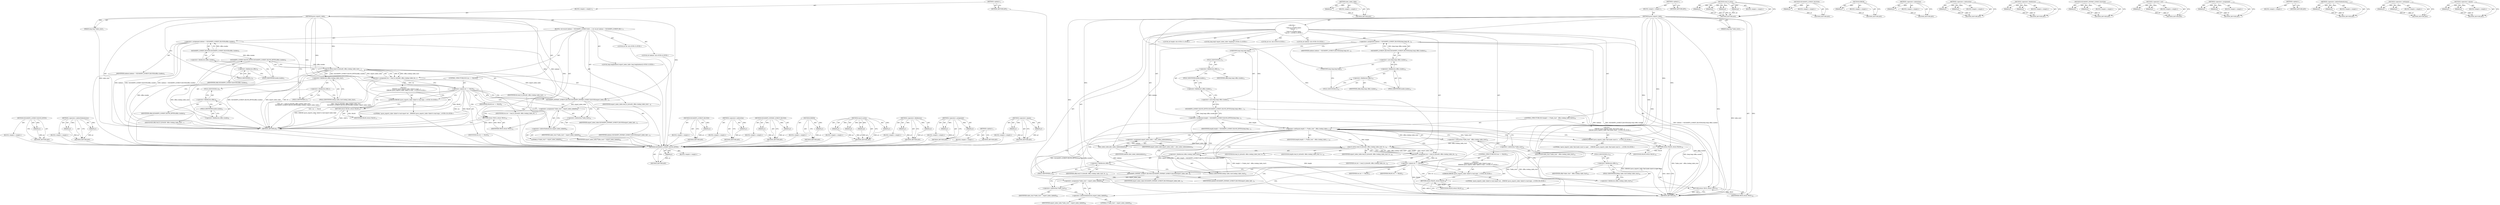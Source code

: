 digraph "&lt;operator&gt;.equals" {
vulnerable_104 [label=<(METHOD,SQUASHFS_LOOKUP_BLOCK_BYTES)>];
vulnerable_105 [label=<(PARAM,p1)>];
vulnerable_106 [label=<(BLOCK,&lt;empty&gt;,&lt;empty&gt;)>];
vulnerable_107 [label=<(METHOD_RETURN,ANY)>];
vulnerable_126 [label=<(METHOD,&lt;operator&gt;.indirectIndexAccess)>];
vulnerable_127 [label=<(PARAM,p1)>];
vulnerable_128 [label=<(PARAM,p2)>];
vulnerable_129 [label=<(BLOCK,&lt;empty&gt;,&lt;empty&gt;)>];
vulnerable_130 [label=<(METHOD_RETURN,ANY)>];
vulnerable_6 [label=<(METHOD,&lt;global&gt;)<SUB>1</SUB>>];
vulnerable_7 [label=<(BLOCK,&lt;empty&gt;,&lt;empty&gt;)<SUB>1</SUB>>];
vulnerable_8 [label=<(METHOD,parse_exports_table)<SUB>1</SUB>>];
vulnerable_9 [label=<(PARAM,long long *table_start)<SUB>1</SUB>>];
vulnerable_10 [label=<(BLOCK,{
 	int res;
	int indexes = SQUASHFS_LOOKUP_BLO...,{
 	int res;
	int indexes = SQUASHFS_LOOKUP_BLO...)<SUB>2</SUB>>];
vulnerable_11 [label="<(LOCAL,int res: int)<SUB>3</SUB>>"];
vulnerable_12 [label="<(LOCAL,int indexes: int)<SUB>4</SUB>>"];
vulnerable_13 [label=<(&lt;operator&gt;.assignment,indexes = SQUASHFS_LOOKUP_BLOCKS(sBlk.s.inodes))<SUB>4</SUB>>];
vulnerable_14 [label=<(IDENTIFIER,indexes,indexes = SQUASHFS_LOOKUP_BLOCKS(sBlk.s.inodes))<SUB>4</SUB>>];
vulnerable_15 [label=<(SQUASHFS_LOOKUP_BLOCKS,SQUASHFS_LOOKUP_BLOCKS(sBlk.s.inodes))<SUB>4</SUB>>];
vulnerable_16 [label=<(&lt;operator&gt;.fieldAccess,sBlk.s.inodes)<SUB>4</SUB>>];
vulnerable_17 [label=<(&lt;operator&gt;.fieldAccess,sBlk.s)<SUB>4</SUB>>];
vulnerable_18 [label=<(IDENTIFIER,sBlk,SQUASHFS_LOOKUP_BLOCKS(sBlk.s.inodes))<SUB>4</SUB>>];
vulnerable_19 [label=<(FIELD_IDENTIFIER,s,s)<SUB>4</SUB>>];
vulnerable_20 [label=<(FIELD_IDENTIFIER,inodes,inodes)<SUB>4</SUB>>];
vulnerable_21 [label="<(LOCAL,long long[indexes] export_index_table: long long[indexes])<SUB>5</SUB>>"];
vulnerable_22 [label=<(&lt;operator&gt;.assignment,res = read_fs_bytes(fd, sBlk.s.lookup_table_sta...)<SUB>7</SUB>>];
vulnerable_23 [label=<(IDENTIFIER,res,res = read_fs_bytes(fd, sBlk.s.lookup_table_sta...)<SUB>7</SUB>>];
vulnerable_24 [label=<(read_fs_bytes,read_fs_bytes(fd, sBlk.s.lookup_table_start,
		...)<SUB>7</SUB>>];
vulnerable_25 [label=<(IDENTIFIER,fd,read_fs_bytes(fd, sBlk.s.lookup_table_start,
		...)<SUB>7</SUB>>];
vulnerable_26 [label=<(&lt;operator&gt;.fieldAccess,sBlk.s.lookup_table_start)<SUB>7</SUB>>];
vulnerable_27 [label=<(&lt;operator&gt;.fieldAccess,sBlk.s)<SUB>7</SUB>>];
vulnerable_28 [label=<(IDENTIFIER,sBlk,read_fs_bytes(fd, sBlk.s.lookup_table_start,
		...)<SUB>7</SUB>>];
vulnerable_29 [label=<(FIELD_IDENTIFIER,s,s)<SUB>7</SUB>>];
vulnerable_30 [label=<(FIELD_IDENTIFIER,lookup_table_start,lookup_table_start)<SUB>7</SUB>>];
vulnerable_31 [label=<(SQUASHFS_LOOKUP_BLOCK_BYTES,SQUASHFS_LOOKUP_BLOCK_BYTES(sBlk.s.inodes))<SUB>8</SUB>>];
vulnerable_32 [label=<(&lt;operator&gt;.fieldAccess,sBlk.s.inodes)<SUB>8</SUB>>];
vulnerable_33 [label=<(&lt;operator&gt;.fieldAccess,sBlk.s)<SUB>8</SUB>>];
vulnerable_34 [label=<(IDENTIFIER,sBlk,SQUASHFS_LOOKUP_BLOCK_BYTES(sBlk.s.inodes))<SUB>8</SUB>>];
vulnerable_35 [label=<(FIELD_IDENTIFIER,s,s)<SUB>8</SUB>>];
vulnerable_36 [label=<(FIELD_IDENTIFIER,inodes,inodes)<SUB>8</SUB>>];
vulnerable_37 [label=<(IDENTIFIER,export_index_table,read_fs_bytes(fd, sBlk.s.lookup_table_start,
		...)<SUB>8</SUB>>];
vulnerable_38 [label=<(CONTROL_STRUCTURE,IF,if (res == FALSE))<SUB>9</SUB>>];
vulnerable_39 [label=<(&lt;operator&gt;.equals,res == FALSE)<SUB>9</SUB>>];
vulnerable_40 [label=<(IDENTIFIER,res,res == FALSE)<SUB>9</SUB>>];
vulnerable_41 [label=<(IDENTIFIER,FALSE,res == FALSE)<SUB>9</SUB>>];
vulnerable_42 [label="<(BLOCK,{
 		ERROR(&quot;parse_exports_table: failed to read...,{
 		ERROR(&quot;parse_exports_table: failed to read...)<SUB>9</SUB>>"];
vulnerable_43 [label="<(ERROR,ERROR(&quot;parse_exports_table: failed to read expo...)<SUB>10</SUB>>"];
vulnerable_44 [label="<(LITERAL,&quot;parse_exports_table: failed to read export ind...,ERROR(&quot;parse_exports_table: failed to read expo...)<SUB>10</SUB>>"];
vulnerable_45 [label=<(RETURN,return FALSE;,return FALSE;)<SUB>11</SUB>>];
vulnerable_46 [label=<(IDENTIFIER,FALSE,return FALSE;)<SUB>11</SUB>>];
vulnerable_47 [label=<(SQUASHFS_INSWAP_LOOKUP_BLOCKS,SQUASHFS_INSWAP_LOOKUP_BLOCKS(export_index_tabl...)<SUB>13</SUB>>];
vulnerable_48 [label=<(IDENTIFIER,export_index_table,SQUASHFS_INSWAP_LOOKUP_BLOCKS(export_index_tabl...)<SUB>13</SUB>>];
vulnerable_49 [label=<(IDENTIFIER,indexes,SQUASHFS_INSWAP_LOOKUP_BLOCKS(export_index_tabl...)<SUB>13</SUB>>];
vulnerable_50 [label=<(&lt;operator&gt;.assignment,*table_start = export_index_table[0])<SUB>20</SUB>>];
vulnerable_51 [label=<(&lt;operator&gt;.indirection,*table_start)<SUB>20</SUB>>];
vulnerable_52 [label=<(IDENTIFIER,table_start,*table_start = export_index_table[0])<SUB>20</SUB>>];
vulnerable_53 [label=<(&lt;operator&gt;.indirectIndexAccess,export_index_table[0])<SUB>20</SUB>>];
vulnerable_54 [label=<(IDENTIFIER,export_index_table,*table_start = export_index_table[0])<SUB>20</SUB>>];
vulnerable_55 [label=<(LITERAL,0,*table_start = export_index_table[0])<SUB>20</SUB>>];
vulnerable_56 [label=<(RETURN,return TRUE;,return TRUE;)<SUB>22</SUB>>];
vulnerable_57 [label=<(IDENTIFIER,TRUE,return TRUE;)<SUB>22</SUB>>];
vulnerable_58 [label=<(METHOD_RETURN,int)<SUB>1</SUB>>];
vulnerable_60 [label=<(METHOD_RETURN,ANY)<SUB>1</SUB>>];
vulnerable_88 [label=<(METHOD,SQUASHFS_LOOKUP_BLOCKS)>];
vulnerable_89 [label=<(PARAM,p1)>];
vulnerable_90 [label=<(BLOCK,&lt;empty&gt;,&lt;empty&gt;)>];
vulnerable_91 [label=<(METHOD_RETURN,ANY)>];
vulnerable_122 [label=<(METHOD,&lt;operator&gt;.indirection)>];
vulnerable_123 [label=<(PARAM,p1)>];
vulnerable_124 [label=<(BLOCK,&lt;empty&gt;,&lt;empty&gt;)>];
vulnerable_125 [label=<(METHOD_RETURN,ANY)>];
vulnerable_117 [label=<(METHOD,SQUASHFS_INSWAP_LOOKUP_BLOCKS)>];
vulnerable_118 [label=<(PARAM,p1)>];
vulnerable_119 [label=<(PARAM,p2)>];
vulnerable_120 [label=<(BLOCK,&lt;empty&gt;,&lt;empty&gt;)>];
vulnerable_121 [label=<(METHOD_RETURN,ANY)>];
vulnerable_113 [label=<(METHOD,ERROR)>];
vulnerable_114 [label=<(PARAM,p1)>];
vulnerable_115 [label=<(BLOCK,&lt;empty&gt;,&lt;empty&gt;)>];
vulnerable_116 [label=<(METHOD_RETURN,ANY)>];
vulnerable_97 [label=<(METHOD,read_fs_bytes)>];
vulnerable_98 [label=<(PARAM,p1)>];
vulnerable_99 [label=<(PARAM,p2)>];
vulnerable_100 [label=<(PARAM,p3)>];
vulnerable_101 [label=<(PARAM,p4)>];
vulnerable_102 [label=<(BLOCK,&lt;empty&gt;,&lt;empty&gt;)>];
vulnerable_103 [label=<(METHOD_RETURN,ANY)>];
vulnerable_92 [label=<(METHOD,&lt;operator&gt;.fieldAccess)>];
vulnerable_93 [label=<(PARAM,p1)>];
vulnerable_94 [label=<(PARAM,p2)>];
vulnerable_95 [label=<(BLOCK,&lt;empty&gt;,&lt;empty&gt;)>];
vulnerable_96 [label=<(METHOD_RETURN,ANY)>];
vulnerable_83 [label=<(METHOD,&lt;operator&gt;.assignment)>];
vulnerable_84 [label=<(PARAM,p1)>];
vulnerable_85 [label=<(PARAM,p2)>];
vulnerable_86 [label=<(BLOCK,&lt;empty&gt;,&lt;empty&gt;)>];
vulnerable_87 [label=<(METHOD_RETURN,ANY)>];
vulnerable_77 [label=<(METHOD,&lt;global&gt;)<SUB>1</SUB>>];
vulnerable_78 [label=<(BLOCK,&lt;empty&gt;,&lt;empty&gt;)>];
vulnerable_79 [label=<(METHOD_RETURN,ANY)>];
vulnerable_108 [label=<(METHOD,&lt;operator&gt;.equals)>];
vulnerable_109 [label=<(PARAM,p1)>];
vulnerable_110 [label=<(PARAM,p2)>];
vulnerable_111 [label=<(BLOCK,&lt;empty&gt;,&lt;empty&gt;)>];
vulnerable_112 [label=<(METHOD_RETURN,ANY)>];
fixed_128 [label=<(METHOD,SQUASHFS_LOOKUP_BLOCK_BYTES)>];
fixed_129 [label=<(PARAM,p1)>];
fixed_130 [label=<(BLOCK,&lt;empty&gt;,&lt;empty&gt;)>];
fixed_131 [label=<(METHOD_RETURN,ANY)>];
fixed_150 [label=<(METHOD,alloc_index_table)>];
fixed_151 [label=<(PARAM,p1)>];
fixed_152 [label=<(BLOCK,&lt;empty&gt;,&lt;empty&gt;)>];
fixed_153 [label=<(METHOD_RETURN,ANY)>];
fixed_6 [label=<(METHOD,&lt;global&gt;)<SUB>1</SUB>>];
fixed_7 [label=<(BLOCK,&lt;empty&gt;,&lt;empty&gt;)<SUB>1</SUB>>];
fixed_8 [label=<(METHOD,parse_exports_table)<SUB>1</SUB>>];
fixed_9 [label=<(PARAM,long long *table_start)<SUB>1</SUB>>];
fixed_10 [label="<(BLOCK,{
	/*
	 * Note on overflow limits:
	 * Size of ...,{
	/*
	 * Note on overflow limits:
	 * Size of ...)<SUB>2</SUB>>"];
fixed_11 [label="<(LOCAL,int res: int)<SUB>9</SUB>>"];
fixed_12 [label="<(LOCAL,int indexes: int)<SUB>10</SUB>>"];
fixed_13 [label=<(&lt;operator&gt;.assignment,indexes = SQUASHFS_LOOKUP_BLOCKS((long long) sB...)<SUB>10</SUB>>];
fixed_14 [label=<(IDENTIFIER,indexes,indexes = SQUASHFS_LOOKUP_BLOCKS((long long) sB...)<SUB>10</SUB>>];
fixed_15 [label=<(SQUASHFS_LOOKUP_BLOCKS,SQUASHFS_LOOKUP_BLOCKS((long long) sBlk.s.inodes))<SUB>10</SUB>>];
fixed_16 [label=<(&lt;operator&gt;.cast,(long long) sBlk.s.inodes)<SUB>10</SUB>>];
fixed_17 [label=<(UNKNOWN,long long,long long)<SUB>10</SUB>>];
fixed_18 [label=<(&lt;operator&gt;.fieldAccess,sBlk.s.inodes)<SUB>10</SUB>>];
fixed_19 [label=<(&lt;operator&gt;.fieldAccess,sBlk.s)<SUB>10</SUB>>];
fixed_20 [label=<(IDENTIFIER,sBlk,(long long) sBlk.s.inodes)<SUB>10</SUB>>];
fixed_21 [label=<(FIELD_IDENTIFIER,s,s)<SUB>10</SUB>>];
fixed_22 [label=<(FIELD_IDENTIFIER,inodes,inodes)<SUB>10</SUB>>];
fixed_23 [label="<(LOCAL,int length: int)<SUB>11</SUB>>"];
fixed_24 [label=<(&lt;operator&gt;.assignment,length = SQUASHFS_LOOKUP_BLOCK_BYTES((long long...)<SUB>11</SUB>>];
fixed_25 [label=<(IDENTIFIER,length,length = SQUASHFS_LOOKUP_BLOCK_BYTES((long long...)<SUB>11</SUB>>];
fixed_26 [label=<(SQUASHFS_LOOKUP_BLOCK_BYTES,SQUASHFS_LOOKUP_BLOCK_BYTES((long long) sBlk.s....)<SUB>11</SUB>>];
fixed_27 [label=<(&lt;operator&gt;.cast,(long long) sBlk.s.inodes)<SUB>11</SUB>>];
fixed_28 [label=<(UNKNOWN,long long,long long)<SUB>11</SUB>>];
fixed_29 [label=<(&lt;operator&gt;.fieldAccess,sBlk.s.inodes)<SUB>11</SUB>>];
fixed_30 [label=<(&lt;operator&gt;.fieldAccess,sBlk.s)<SUB>11</SUB>>];
fixed_31 [label=<(IDENTIFIER,sBlk,(long long) sBlk.s.inodes)<SUB>11</SUB>>];
fixed_32 [label=<(FIELD_IDENTIFIER,s,s)<SUB>11</SUB>>];
fixed_33 [label=<(FIELD_IDENTIFIER,inodes,inodes)<SUB>11</SUB>>];
fixed_34 [label="<(LOCAL,long long* export_index_table: longlong*)<SUB>12</SUB>>"];
fixed_35 [label=<(CONTROL_STRUCTURE,IF,if (length != (*table_start - sBlk.s.lookup_table_start)))<SUB>18</SUB>>];
fixed_36 [label=<(&lt;operator&gt;.notEquals,length != (*table_start - sBlk.s.lookup_table_s...)<SUB>18</SUB>>];
fixed_37 [label=<(IDENTIFIER,length,length != (*table_start - sBlk.s.lookup_table_s...)<SUB>18</SUB>>];
fixed_38 [label=<(&lt;operator&gt;.subtraction,*table_start - sBlk.s.lookup_table_start)<SUB>18</SUB>>];
fixed_39 [label=<(&lt;operator&gt;.indirection,*table_start)<SUB>18</SUB>>];
fixed_40 [label=<(IDENTIFIER,table_start,*table_start - sBlk.s.lookup_table_start)<SUB>18</SUB>>];
fixed_41 [label=<(&lt;operator&gt;.fieldAccess,sBlk.s.lookup_table_start)<SUB>18</SUB>>];
fixed_42 [label=<(&lt;operator&gt;.fieldAccess,sBlk.s)<SUB>18</SUB>>];
fixed_43 [label=<(IDENTIFIER,sBlk,*table_start - sBlk.s.lookup_table_start)<SUB>18</SUB>>];
fixed_44 [label=<(FIELD_IDENTIFIER,s,s)<SUB>18</SUB>>];
fixed_45 [label=<(FIELD_IDENTIFIER,lookup_table_start,lookup_table_start)<SUB>18</SUB>>];
fixed_46 [label="<(BLOCK,{
		ERROR(&quot;parse_exports_table: Bad inode count...,{
		ERROR(&quot;parse_exports_table: Bad inode count...)<SUB>18</SUB>>"];
fixed_47 [label="<(ERROR,ERROR(&quot;parse_exports_table: Bad inode count in ...)<SUB>19</SUB>>"];
fixed_48 [label="<(LITERAL,&quot;parse_exports_table: Bad inode count in super ...,ERROR(&quot;parse_exports_table: Bad inode count in ...)<SUB>19</SUB>>"];
fixed_49 [label=<(RETURN,return FALSE;,return FALSE;)<SUB>20</SUB>>];
fixed_50 [label=<(IDENTIFIER,FALSE,return FALSE;)<SUB>20</SUB>>];
fixed_51 [label=<(&lt;operator&gt;.assignment,export_index_table = alloc_index_table(indexes))<SUB>23</SUB>>];
fixed_52 [label=<(IDENTIFIER,export_index_table,export_index_table = alloc_index_table(indexes))<SUB>23</SUB>>];
fixed_53 [label=<(alloc_index_table,alloc_index_table(indexes))<SUB>23</SUB>>];
fixed_54 [label=<(IDENTIFIER,indexes,alloc_index_table(indexes))<SUB>23</SUB>>];
fixed_55 [label=<(&lt;operator&gt;.assignment,res = read_fs_bytes(fd, sBlk.s.lookup_table_sta...)<SUB>25</SUB>>];
fixed_56 [label=<(IDENTIFIER,res,res = read_fs_bytes(fd, sBlk.s.lookup_table_sta...)<SUB>25</SUB>>];
fixed_57 [label=<(read_fs_bytes,read_fs_bytes(fd, sBlk.s.lookup_table_start, le...)<SUB>25</SUB>>];
fixed_58 [label=<(IDENTIFIER,fd,read_fs_bytes(fd, sBlk.s.lookup_table_start, le...)<SUB>25</SUB>>];
fixed_59 [label=<(&lt;operator&gt;.fieldAccess,sBlk.s.lookup_table_start)<SUB>25</SUB>>];
fixed_60 [label=<(&lt;operator&gt;.fieldAccess,sBlk.s)<SUB>25</SUB>>];
fixed_61 [label=<(IDENTIFIER,sBlk,read_fs_bytes(fd, sBlk.s.lookup_table_start, le...)<SUB>25</SUB>>];
fixed_62 [label=<(FIELD_IDENTIFIER,s,s)<SUB>25</SUB>>];
fixed_63 [label=<(FIELD_IDENTIFIER,lookup_table_start,lookup_table_start)<SUB>25</SUB>>];
fixed_64 [label=<(IDENTIFIER,length,read_fs_bytes(fd, sBlk.s.lookup_table_start, le...)<SUB>25</SUB>>];
fixed_65 [label=<(IDENTIFIER,export_index_table,read_fs_bytes(fd, sBlk.s.lookup_table_start, le...)<SUB>26</SUB>>];
fixed_66 [label=<(CONTROL_STRUCTURE,IF,if (res == FALSE))<SUB>27</SUB>>];
fixed_67 [label=<(&lt;operator&gt;.equals,res == FALSE)<SUB>27</SUB>>];
fixed_68 [label=<(IDENTIFIER,res,res == FALSE)<SUB>27</SUB>>];
fixed_69 [label=<(IDENTIFIER,FALSE,res == FALSE)<SUB>27</SUB>>];
fixed_70 [label="<(BLOCK,{
 		ERROR(&quot;parse_exports_table: failed to read...,{
 		ERROR(&quot;parse_exports_table: failed to read...)<SUB>27</SUB>>"];
fixed_71 [label="<(ERROR,ERROR(&quot;parse_exports_table: failed to read expo...)<SUB>28</SUB>>"];
fixed_72 [label="<(LITERAL,&quot;parse_exports_table: failed to read export ind...,ERROR(&quot;parse_exports_table: failed to read expo...)<SUB>28</SUB>>"];
fixed_73 [label=<(RETURN,return FALSE;,return FALSE;)<SUB>29</SUB>>];
fixed_74 [label=<(IDENTIFIER,FALSE,return FALSE;)<SUB>29</SUB>>];
fixed_75 [label=<(SQUASHFS_INSWAP_LOOKUP_BLOCKS,SQUASHFS_INSWAP_LOOKUP_BLOCKS(export_index_tabl...)<SUB>31</SUB>>];
fixed_76 [label=<(IDENTIFIER,export_index_table,SQUASHFS_INSWAP_LOOKUP_BLOCKS(export_index_tabl...)<SUB>31</SUB>>];
fixed_77 [label=<(IDENTIFIER,indexes,SQUASHFS_INSWAP_LOOKUP_BLOCKS(export_index_tabl...)<SUB>31</SUB>>];
fixed_78 [label=<(&lt;operator&gt;.assignment,*table_start = export_index_table[0])<SUB>38</SUB>>];
fixed_79 [label=<(&lt;operator&gt;.indirection,*table_start)<SUB>38</SUB>>];
fixed_80 [label=<(IDENTIFIER,table_start,*table_start = export_index_table[0])<SUB>38</SUB>>];
fixed_81 [label=<(&lt;operator&gt;.indirectIndexAccess,export_index_table[0])<SUB>38</SUB>>];
fixed_82 [label=<(IDENTIFIER,export_index_table,*table_start = export_index_table[0])<SUB>38</SUB>>];
fixed_83 [label=<(LITERAL,0,*table_start = export_index_table[0])<SUB>38</SUB>>];
fixed_84 [label=<(RETURN,return TRUE;,return TRUE;)<SUB>40</SUB>>];
fixed_85 [label=<(IDENTIFIER,TRUE,return TRUE;)<SUB>40</SUB>>];
fixed_86 [label=<(METHOD_RETURN,int)<SUB>1</SUB>>];
fixed_88 [label=<(METHOD_RETURN,ANY)<SUB>1</SUB>>];
fixed_154 [label=<(METHOD,read_fs_bytes)>];
fixed_155 [label=<(PARAM,p1)>];
fixed_156 [label=<(PARAM,p2)>];
fixed_157 [label=<(PARAM,p3)>];
fixed_158 [label=<(PARAM,p4)>];
fixed_159 [label=<(BLOCK,&lt;empty&gt;,&lt;empty&gt;)>];
fixed_160 [label=<(METHOD_RETURN,ANY)>];
fixed_114 [label=<(METHOD,SQUASHFS_LOOKUP_BLOCKS)>];
fixed_115 [label=<(PARAM,p1)>];
fixed_116 [label=<(BLOCK,&lt;empty&gt;,&lt;empty&gt;)>];
fixed_117 [label=<(METHOD_RETURN,ANY)>];
fixed_146 [label=<(METHOD,ERROR)>];
fixed_147 [label=<(PARAM,p1)>];
fixed_148 [label=<(BLOCK,&lt;empty&gt;,&lt;empty&gt;)>];
fixed_149 [label=<(METHOD_RETURN,ANY)>];
fixed_142 [label=<(METHOD,&lt;operator&gt;.indirection)>];
fixed_143 [label=<(PARAM,p1)>];
fixed_144 [label=<(BLOCK,&lt;empty&gt;,&lt;empty&gt;)>];
fixed_145 [label=<(METHOD_RETURN,ANY)>];
fixed_137 [label=<(METHOD,&lt;operator&gt;.subtraction)>];
fixed_138 [label=<(PARAM,p1)>];
fixed_139 [label=<(PARAM,p2)>];
fixed_140 [label=<(BLOCK,&lt;empty&gt;,&lt;empty&gt;)>];
fixed_141 [label=<(METHOD_RETURN,ANY)>];
fixed_123 [label=<(METHOD,&lt;operator&gt;.fieldAccess)>];
fixed_124 [label=<(PARAM,p1)>];
fixed_125 [label=<(PARAM,p2)>];
fixed_126 [label=<(BLOCK,&lt;empty&gt;,&lt;empty&gt;)>];
fixed_127 [label=<(METHOD_RETURN,ANY)>];
fixed_166 [label=<(METHOD,SQUASHFS_INSWAP_LOOKUP_BLOCKS)>];
fixed_167 [label=<(PARAM,p1)>];
fixed_168 [label=<(PARAM,p2)>];
fixed_169 [label=<(BLOCK,&lt;empty&gt;,&lt;empty&gt;)>];
fixed_170 [label=<(METHOD_RETURN,ANY)>];
fixed_118 [label=<(METHOD,&lt;operator&gt;.cast)>];
fixed_119 [label=<(PARAM,p1)>];
fixed_120 [label=<(PARAM,p2)>];
fixed_121 [label=<(BLOCK,&lt;empty&gt;,&lt;empty&gt;)>];
fixed_122 [label=<(METHOD_RETURN,ANY)>];
fixed_109 [label=<(METHOD,&lt;operator&gt;.assignment)>];
fixed_110 [label=<(PARAM,p1)>];
fixed_111 [label=<(PARAM,p2)>];
fixed_112 [label=<(BLOCK,&lt;empty&gt;,&lt;empty&gt;)>];
fixed_113 [label=<(METHOD_RETURN,ANY)>];
fixed_103 [label=<(METHOD,&lt;global&gt;)<SUB>1</SUB>>];
fixed_104 [label=<(BLOCK,&lt;empty&gt;,&lt;empty&gt;)>];
fixed_105 [label=<(METHOD_RETURN,ANY)>];
fixed_171 [label=<(METHOD,&lt;operator&gt;.indirectIndexAccess)>];
fixed_172 [label=<(PARAM,p1)>];
fixed_173 [label=<(PARAM,p2)>];
fixed_174 [label=<(BLOCK,&lt;empty&gt;,&lt;empty&gt;)>];
fixed_175 [label=<(METHOD_RETURN,ANY)>];
fixed_132 [label=<(METHOD,&lt;operator&gt;.notEquals)>];
fixed_133 [label=<(PARAM,p1)>];
fixed_134 [label=<(PARAM,p2)>];
fixed_135 [label=<(BLOCK,&lt;empty&gt;,&lt;empty&gt;)>];
fixed_136 [label=<(METHOD_RETURN,ANY)>];
fixed_161 [label=<(METHOD,&lt;operator&gt;.equals)>];
fixed_162 [label=<(PARAM,p1)>];
fixed_163 [label=<(PARAM,p2)>];
fixed_164 [label=<(BLOCK,&lt;empty&gt;,&lt;empty&gt;)>];
fixed_165 [label=<(METHOD_RETURN,ANY)>];
vulnerable_104 -> vulnerable_105  [key=0, label="AST: "];
vulnerable_104 -> vulnerable_105  [key=1, label="DDG: "];
vulnerable_104 -> vulnerable_106  [key=0, label="AST: "];
vulnerable_104 -> vulnerable_107  [key=0, label="AST: "];
vulnerable_104 -> vulnerable_107  [key=1, label="CFG: "];
vulnerable_105 -> vulnerable_107  [key=0, label="DDG: p1"];
vulnerable_106 -> fixed_128  [key=0];
vulnerable_107 -> fixed_128  [key=0];
vulnerable_126 -> vulnerable_127  [key=0, label="AST: "];
vulnerable_126 -> vulnerable_127  [key=1, label="DDG: "];
vulnerable_126 -> vulnerable_129  [key=0, label="AST: "];
vulnerable_126 -> vulnerable_128  [key=0, label="AST: "];
vulnerable_126 -> vulnerable_128  [key=1, label="DDG: "];
vulnerable_126 -> vulnerable_130  [key=0, label="AST: "];
vulnerable_126 -> vulnerable_130  [key=1, label="CFG: "];
vulnerable_127 -> vulnerable_130  [key=0, label="DDG: p1"];
vulnerable_128 -> vulnerable_130  [key=0, label="DDG: p2"];
vulnerable_129 -> fixed_128  [key=0];
vulnerable_130 -> fixed_128  [key=0];
vulnerable_6 -> vulnerable_7  [key=0, label="AST: "];
vulnerable_6 -> vulnerable_60  [key=0, label="AST: "];
vulnerable_6 -> vulnerable_60  [key=1, label="CFG: "];
vulnerable_7 -> vulnerable_8  [key=0, label="AST: "];
vulnerable_8 -> vulnerable_9  [key=0, label="AST: "];
vulnerable_8 -> vulnerable_9  [key=1, label="DDG: "];
vulnerable_8 -> vulnerable_10  [key=0, label="AST: "];
vulnerable_8 -> vulnerable_58  [key=0, label="AST: "];
vulnerable_8 -> vulnerable_19  [key=0, label="CFG: "];
vulnerable_8 -> vulnerable_56  [key=0, label="DDG: "];
vulnerable_8 -> vulnerable_47  [key=0, label="DDG: "];
vulnerable_8 -> vulnerable_57  [key=0, label="DDG: "];
vulnerable_8 -> vulnerable_24  [key=0, label="DDG: "];
vulnerable_8 -> vulnerable_39  [key=0, label="DDG: "];
vulnerable_8 -> vulnerable_43  [key=0, label="DDG: "];
vulnerable_8 -> vulnerable_46  [key=0, label="DDG: "];
vulnerable_9 -> vulnerable_58  [key=0, label="DDG: table_start"];
vulnerable_10 -> vulnerable_11  [key=0, label="AST: "];
vulnerable_10 -> vulnerable_12  [key=0, label="AST: "];
vulnerable_10 -> vulnerable_13  [key=0, label="AST: "];
vulnerable_10 -> vulnerable_21  [key=0, label="AST: "];
vulnerable_10 -> vulnerable_22  [key=0, label="AST: "];
vulnerable_10 -> vulnerable_38  [key=0, label="AST: "];
vulnerable_10 -> vulnerable_47  [key=0, label="AST: "];
vulnerable_10 -> vulnerable_50  [key=0, label="AST: "];
vulnerable_10 -> vulnerable_56  [key=0, label="AST: "];
vulnerable_11 -> fixed_128  [key=0];
vulnerable_12 -> fixed_128  [key=0];
vulnerable_13 -> vulnerable_14  [key=0, label="AST: "];
vulnerable_13 -> vulnerable_15  [key=0, label="AST: "];
vulnerable_13 -> vulnerable_29  [key=0, label="CFG: "];
vulnerable_13 -> vulnerable_58  [key=0, label="DDG: indexes"];
vulnerable_13 -> vulnerable_58  [key=1, label="DDG: SQUASHFS_LOOKUP_BLOCKS(sBlk.s.inodes)"];
vulnerable_13 -> vulnerable_58  [key=2, label="DDG: indexes = SQUASHFS_LOOKUP_BLOCKS(sBlk.s.inodes)"];
vulnerable_13 -> vulnerable_47  [key=0, label="DDG: indexes"];
vulnerable_14 -> fixed_128  [key=0];
vulnerable_15 -> vulnerable_16  [key=0, label="AST: "];
vulnerable_15 -> vulnerable_13  [key=0, label="CFG: "];
vulnerable_15 -> vulnerable_13  [key=1, label="DDG: sBlk.s.inodes"];
vulnerable_15 -> vulnerable_31  [key=0, label="DDG: sBlk.s.inodes"];
vulnerable_16 -> vulnerable_17  [key=0, label="AST: "];
vulnerable_16 -> vulnerable_20  [key=0, label="AST: "];
vulnerable_16 -> vulnerable_15  [key=0, label="CFG: "];
vulnerable_17 -> vulnerable_18  [key=0, label="AST: "];
vulnerable_17 -> vulnerable_19  [key=0, label="AST: "];
vulnerable_17 -> vulnerable_20  [key=0, label="CFG: "];
vulnerable_18 -> fixed_128  [key=0];
vulnerable_19 -> vulnerable_17  [key=0, label="CFG: "];
vulnerable_20 -> vulnerable_16  [key=0, label="CFG: "];
vulnerable_21 -> fixed_128  [key=0];
vulnerable_22 -> vulnerable_23  [key=0, label="AST: "];
vulnerable_22 -> vulnerable_24  [key=0, label="AST: "];
vulnerable_22 -> vulnerable_39  [key=0, label="CFG: "];
vulnerable_22 -> vulnerable_39  [key=1, label="DDG: res"];
vulnerable_22 -> vulnerable_58  [key=0, label="DDG: read_fs_bytes(fd, sBlk.s.lookup_table_start,
		SQUASHFS_LOOKUP_BLOCK_BYTES(sBlk.s.inodes), export_index_table)"];
vulnerable_22 -> vulnerable_58  [key=1, label="DDG: res = read_fs_bytes(fd, sBlk.s.lookup_table_start,
		SQUASHFS_LOOKUP_BLOCK_BYTES(sBlk.s.inodes), export_index_table)"];
vulnerable_23 -> fixed_128  [key=0];
vulnerable_24 -> vulnerable_25  [key=0, label="AST: "];
vulnerable_24 -> vulnerable_26  [key=0, label="AST: "];
vulnerable_24 -> vulnerable_31  [key=0, label="AST: "];
vulnerable_24 -> vulnerable_37  [key=0, label="AST: "];
vulnerable_24 -> vulnerable_22  [key=0, label="CFG: "];
vulnerable_24 -> vulnerable_22  [key=1, label="DDG: fd"];
vulnerable_24 -> vulnerable_22  [key=2, label="DDG: sBlk.s.lookup_table_start"];
vulnerable_24 -> vulnerable_22  [key=3, label="DDG: SQUASHFS_LOOKUP_BLOCK_BYTES(sBlk.s.inodes)"];
vulnerable_24 -> vulnerable_22  [key=4, label="DDG: export_index_table"];
vulnerable_24 -> vulnerable_58  [key=0, label="DDG: sBlk.s.lookup_table_start"];
vulnerable_24 -> vulnerable_58  [key=1, label="DDG: SQUASHFS_LOOKUP_BLOCK_BYTES(sBlk.s.inodes)"];
vulnerable_24 -> vulnerable_58  [key=2, label="DDG: export_index_table"];
vulnerable_24 -> vulnerable_58  [key=3, label="DDG: fd"];
vulnerable_24 -> vulnerable_47  [key=0, label="DDG: export_index_table"];
vulnerable_25 -> fixed_128  [key=0];
vulnerable_26 -> vulnerable_27  [key=0, label="AST: "];
vulnerable_26 -> vulnerable_30  [key=0, label="AST: "];
vulnerable_26 -> vulnerable_35  [key=0, label="CFG: "];
vulnerable_27 -> vulnerable_28  [key=0, label="AST: "];
vulnerable_27 -> vulnerable_29  [key=0, label="AST: "];
vulnerable_27 -> vulnerable_30  [key=0, label="CFG: "];
vulnerable_28 -> fixed_128  [key=0];
vulnerable_29 -> vulnerable_27  [key=0, label="CFG: "];
vulnerable_30 -> vulnerable_26  [key=0, label="CFG: "];
vulnerable_31 -> vulnerable_32  [key=0, label="AST: "];
vulnerable_31 -> vulnerable_24  [key=0, label="CFG: "];
vulnerable_31 -> vulnerable_24  [key=1, label="DDG: sBlk.s.inodes"];
vulnerable_31 -> vulnerable_58  [key=0, label="DDG: sBlk.s.inodes"];
vulnerable_32 -> vulnerable_33  [key=0, label="AST: "];
vulnerable_32 -> vulnerable_36  [key=0, label="AST: "];
vulnerable_32 -> vulnerable_31  [key=0, label="CFG: "];
vulnerable_33 -> vulnerable_34  [key=0, label="AST: "];
vulnerable_33 -> vulnerable_35  [key=0, label="AST: "];
vulnerable_33 -> vulnerable_36  [key=0, label="CFG: "];
vulnerable_34 -> fixed_128  [key=0];
vulnerable_35 -> vulnerable_33  [key=0, label="CFG: "];
vulnerable_36 -> vulnerable_32  [key=0, label="CFG: "];
vulnerable_37 -> fixed_128  [key=0];
vulnerable_38 -> vulnerable_39  [key=0, label="AST: "];
vulnerable_38 -> vulnerable_42  [key=0, label="AST: "];
vulnerable_39 -> vulnerable_40  [key=0, label="AST: "];
vulnerable_39 -> vulnerable_41  [key=0, label="AST: "];
vulnerable_39 -> vulnerable_43  [key=0, label="CFG: "];
vulnerable_39 -> vulnerable_43  [key=1, label="CDG: "];
vulnerable_39 -> vulnerable_47  [key=0, label="CFG: "];
vulnerable_39 -> vulnerable_47  [key=1, label="CDG: "];
vulnerable_39 -> vulnerable_58  [key=0, label="DDG: res"];
vulnerable_39 -> vulnerable_58  [key=1, label="DDG: FALSE"];
vulnerable_39 -> vulnerable_58  [key=2, label="DDG: res == FALSE"];
vulnerable_39 -> vulnerable_46  [key=0, label="DDG: FALSE"];
vulnerable_39 -> vulnerable_50  [key=0, label="CDG: "];
vulnerable_39 -> vulnerable_51  [key=0, label="CDG: "];
vulnerable_39 -> vulnerable_53  [key=0, label="CDG: "];
vulnerable_39 -> vulnerable_56  [key=0, label="CDG: "];
vulnerable_39 -> vulnerable_45  [key=0, label="CDG: "];
vulnerable_40 -> fixed_128  [key=0];
vulnerable_41 -> fixed_128  [key=0];
vulnerable_42 -> vulnerable_43  [key=0, label="AST: "];
vulnerable_42 -> vulnerable_45  [key=0, label="AST: "];
vulnerable_43 -> vulnerable_44  [key=0, label="AST: "];
vulnerable_43 -> vulnerable_45  [key=0, label="CFG: "];
vulnerable_43 -> vulnerable_58  [key=0, label="DDG: ERROR(&quot;parse_exports_table: failed to read export index table\n&quot;)"];
vulnerable_44 -> fixed_128  [key=0];
vulnerable_45 -> vulnerable_46  [key=0, label="AST: "];
vulnerable_45 -> vulnerable_58  [key=0, label="CFG: "];
vulnerable_45 -> vulnerable_58  [key=1, label="DDG: &lt;RET&gt;"];
vulnerable_46 -> vulnerable_45  [key=0, label="DDG: FALSE"];
vulnerable_47 -> vulnerable_48  [key=0, label="AST: "];
vulnerable_47 -> vulnerable_49  [key=0, label="AST: "];
vulnerable_47 -> vulnerable_51  [key=0, label="CFG: "];
vulnerable_47 -> vulnerable_50  [key=0, label="DDG: export_index_table"];
vulnerable_48 -> fixed_128  [key=0];
vulnerable_49 -> fixed_128  [key=0];
vulnerable_50 -> vulnerable_51  [key=0, label="AST: "];
vulnerable_50 -> vulnerable_53  [key=0, label="AST: "];
vulnerable_50 -> vulnerable_56  [key=0, label="CFG: "];
vulnerable_51 -> vulnerable_52  [key=0, label="AST: "];
vulnerable_51 -> vulnerable_53  [key=0, label="CFG: "];
vulnerable_52 -> fixed_128  [key=0];
vulnerable_53 -> vulnerable_54  [key=0, label="AST: "];
vulnerable_53 -> vulnerable_55  [key=0, label="AST: "];
vulnerable_53 -> vulnerable_50  [key=0, label="CFG: "];
vulnerable_54 -> fixed_128  [key=0];
vulnerable_55 -> fixed_128  [key=0];
vulnerable_56 -> vulnerable_57  [key=0, label="AST: "];
vulnerable_56 -> vulnerable_58  [key=0, label="CFG: "];
vulnerable_56 -> vulnerable_58  [key=1, label="DDG: &lt;RET&gt;"];
vulnerable_57 -> vulnerable_56  [key=0, label="DDG: TRUE"];
vulnerable_58 -> fixed_128  [key=0];
vulnerable_60 -> fixed_128  [key=0];
vulnerable_88 -> vulnerable_89  [key=0, label="AST: "];
vulnerable_88 -> vulnerable_89  [key=1, label="DDG: "];
vulnerable_88 -> vulnerable_90  [key=0, label="AST: "];
vulnerable_88 -> vulnerable_91  [key=0, label="AST: "];
vulnerable_88 -> vulnerable_91  [key=1, label="CFG: "];
vulnerable_89 -> vulnerable_91  [key=0, label="DDG: p1"];
vulnerable_90 -> fixed_128  [key=0];
vulnerable_91 -> fixed_128  [key=0];
vulnerable_122 -> vulnerable_123  [key=0, label="AST: "];
vulnerable_122 -> vulnerable_123  [key=1, label="DDG: "];
vulnerable_122 -> vulnerable_124  [key=0, label="AST: "];
vulnerable_122 -> vulnerable_125  [key=0, label="AST: "];
vulnerable_122 -> vulnerable_125  [key=1, label="CFG: "];
vulnerable_123 -> vulnerable_125  [key=0, label="DDG: p1"];
vulnerable_124 -> fixed_128  [key=0];
vulnerable_125 -> fixed_128  [key=0];
vulnerable_117 -> vulnerable_118  [key=0, label="AST: "];
vulnerable_117 -> vulnerable_118  [key=1, label="DDG: "];
vulnerable_117 -> vulnerable_120  [key=0, label="AST: "];
vulnerable_117 -> vulnerable_119  [key=0, label="AST: "];
vulnerable_117 -> vulnerable_119  [key=1, label="DDG: "];
vulnerable_117 -> vulnerable_121  [key=0, label="AST: "];
vulnerable_117 -> vulnerable_121  [key=1, label="CFG: "];
vulnerable_118 -> vulnerable_121  [key=0, label="DDG: p1"];
vulnerable_119 -> vulnerable_121  [key=0, label="DDG: p2"];
vulnerable_120 -> fixed_128  [key=0];
vulnerable_121 -> fixed_128  [key=0];
vulnerable_113 -> vulnerable_114  [key=0, label="AST: "];
vulnerable_113 -> vulnerable_114  [key=1, label="DDG: "];
vulnerable_113 -> vulnerable_115  [key=0, label="AST: "];
vulnerable_113 -> vulnerable_116  [key=0, label="AST: "];
vulnerable_113 -> vulnerable_116  [key=1, label="CFG: "];
vulnerable_114 -> vulnerable_116  [key=0, label="DDG: p1"];
vulnerable_115 -> fixed_128  [key=0];
vulnerable_116 -> fixed_128  [key=0];
vulnerable_97 -> vulnerable_98  [key=0, label="AST: "];
vulnerable_97 -> vulnerable_98  [key=1, label="DDG: "];
vulnerable_97 -> vulnerable_102  [key=0, label="AST: "];
vulnerable_97 -> vulnerable_99  [key=0, label="AST: "];
vulnerable_97 -> vulnerable_99  [key=1, label="DDG: "];
vulnerable_97 -> vulnerable_103  [key=0, label="AST: "];
vulnerable_97 -> vulnerable_103  [key=1, label="CFG: "];
vulnerable_97 -> vulnerable_100  [key=0, label="AST: "];
vulnerable_97 -> vulnerable_100  [key=1, label="DDG: "];
vulnerable_97 -> vulnerable_101  [key=0, label="AST: "];
vulnerable_97 -> vulnerable_101  [key=1, label="DDG: "];
vulnerable_98 -> vulnerable_103  [key=0, label="DDG: p1"];
vulnerable_99 -> vulnerable_103  [key=0, label="DDG: p2"];
vulnerable_100 -> vulnerable_103  [key=0, label="DDG: p3"];
vulnerable_101 -> vulnerable_103  [key=0, label="DDG: p4"];
vulnerable_102 -> fixed_128  [key=0];
vulnerable_103 -> fixed_128  [key=0];
vulnerable_92 -> vulnerable_93  [key=0, label="AST: "];
vulnerable_92 -> vulnerable_93  [key=1, label="DDG: "];
vulnerable_92 -> vulnerable_95  [key=0, label="AST: "];
vulnerable_92 -> vulnerable_94  [key=0, label="AST: "];
vulnerable_92 -> vulnerable_94  [key=1, label="DDG: "];
vulnerable_92 -> vulnerable_96  [key=0, label="AST: "];
vulnerable_92 -> vulnerable_96  [key=1, label="CFG: "];
vulnerable_93 -> vulnerable_96  [key=0, label="DDG: p1"];
vulnerable_94 -> vulnerable_96  [key=0, label="DDG: p2"];
vulnerable_95 -> fixed_128  [key=0];
vulnerable_96 -> fixed_128  [key=0];
vulnerable_83 -> vulnerable_84  [key=0, label="AST: "];
vulnerable_83 -> vulnerable_84  [key=1, label="DDG: "];
vulnerable_83 -> vulnerable_86  [key=0, label="AST: "];
vulnerable_83 -> vulnerable_85  [key=0, label="AST: "];
vulnerable_83 -> vulnerable_85  [key=1, label="DDG: "];
vulnerable_83 -> vulnerable_87  [key=0, label="AST: "];
vulnerable_83 -> vulnerable_87  [key=1, label="CFG: "];
vulnerable_84 -> vulnerable_87  [key=0, label="DDG: p1"];
vulnerable_85 -> vulnerable_87  [key=0, label="DDG: p2"];
vulnerable_86 -> fixed_128  [key=0];
vulnerable_87 -> fixed_128  [key=0];
vulnerable_77 -> vulnerable_78  [key=0, label="AST: "];
vulnerable_77 -> vulnerable_79  [key=0, label="AST: "];
vulnerable_77 -> vulnerable_79  [key=1, label="CFG: "];
vulnerable_78 -> fixed_128  [key=0];
vulnerable_79 -> fixed_128  [key=0];
vulnerable_108 -> vulnerable_109  [key=0, label="AST: "];
vulnerable_108 -> vulnerable_109  [key=1, label="DDG: "];
vulnerable_108 -> vulnerable_111  [key=0, label="AST: "];
vulnerable_108 -> vulnerable_110  [key=0, label="AST: "];
vulnerable_108 -> vulnerable_110  [key=1, label="DDG: "];
vulnerable_108 -> vulnerable_112  [key=0, label="AST: "];
vulnerable_108 -> vulnerable_112  [key=1, label="CFG: "];
vulnerable_109 -> vulnerable_112  [key=0, label="DDG: p1"];
vulnerable_110 -> vulnerable_112  [key=0, label="DDG: p2"];
vulnerable_111 -> fixed_128  [key=0];
vulnerable_112 -> fixed_128  [key=0];
fixed_128 -> fixed_129  [key=0, label="AST: "];
fixed_128 -> fixed_129  [key=1, label="DDG: "];
fixed_128 -> fixed_130  [key=0, label="AST: "];
fixed_128 -> fixed_131  [key=0, label="AST: "];
fixed_128 -> fixed_131  [key=1, label="CFG: "];
fixed_129 -> fixed_131  [key=0, label="DDG: p1"];
fixed_150 -> fixed_151  [key=0, label="AST: "];
fixed_150 -> fixed_151  [key=1, label="DDG: "];
fixed_150 -> fixed_152  [key=0, label="AST: "];
fixed_150 -> fixed_153  [key=0, label="AST: "];
fixed_150 -> fixed_153  [key=1, label="CFG: "];
fixed_151 -> fixed_153  [key=0, label="DDG: p1"];
fixed_6 -> fixed_7  [key=0, label="AST: "];
fixed_6 -> fixed_88  [key=0, label="AST: "];
fixed_6 -> fixed_88  [key=1, label="CFG: "];
fixed_7 -> fixed_8  [key=0, label="AST: "];
fixed_8 -> fixed_9  [key=0, label="AST: "];
fixed_8 -> fixed_9  [key=1, label="DDG: "];
fixed_8 -> fixed_10  [key=0, label="AST: "];
fixed_8 -> fixed_86  [key=0, label="AST: "];
fixed_8 -> fixed_17  [key=0, label="CFG: "];
fixed_8 -> fixed_84  [key=0, label="DDG: "];
fixed_8 -> fixed_75  [key=0, label="DDG: "];
fixed_8 -> fixed_85  [key=0, label="DDG: "];
fixed_8 -> fixed_36  [key=0, label="DDG: "];
fixed_8 -> fixed_49  [key=0, label="DDG: "];
fixed_8 -> fixed_53  [key=0, label="DDG: "];
fixed_8 -> fixed_57  [key=0, label="DDG: "];
fixed_8 -> fixed_67  [key=0, label="DDG: "];
fixed_8 -> fixed_47  [key=0, label="DDG: "];
fixed_8 -> fixed_50  [key=0, label="DDG: "];
fixed_8 -> fixed_71  [key=0, label="DDG: "];
fixed_8 -> fixed_74  [key=0, label="DDG: "];
fixed_9 -> fixed_86  [key=0, label="DDG: table_start"];
fixed_10 -> fixed_11  [key=0, label="AST: "];
fixed_10 -> fixed_12  [key=0, label="AST: "];
fixed_10 -> fixed_13  [key=0, label="AST: "];
fixed_10 -> fixed_23  [key=0, label="AST: "];
fixed_10 -> fixed_24  [key=0, label="AST: "];
fixed_10 -> fixed_34  [key=0, label="AST: "];
fixed_10 -> fixed_35  [key=0, label="AST: "];
fixed_10 -> fixed_51  [key=0, label="AST: "];
fixed_10 -> fixed_55  [key=0, label="AST: "];
fixed_10 -> fixed_66  [key=0, label="AST: "];
fixed_10 -> fixed_75  [key=0, label="AST: "];
fixed_10 -> fixed_78  [key=0, label="AST: "];
fixed_10 -> fixed_84  [key=0, label="AST: "];
fixed_13 -> fixed_14  [key=0, label="AST: "];
fixed_13 -> fixed_15  [key=0, label="AST: "];
fixed_13 -> fixed_28  [key=0, label="CFG: "];
fixed_13 -> fixed_86  [key=0, label="DDG: indexes"];
fixed_13 -> fixed_86  [key=1, label="DDG: SQUASHFS_LOOKUP_BLOCKS((long long) sBlk.s.inodes)"];
fixed_13 -> fixed_86  [key=2, label="DDG: indexes = SQUASHFS_LOOKUP_BLOCKS((long long) sBlk.s.inodes)"];
fixed_13 -> fixed_53  [key=0, label="DDG: indexes"];
fixed_15 -> fixed_16  [key=0, label="AST: "];
fixed_15 -> fixed_13  [key=0, label="CFG: "];
fixed_15 -> fixed_13  [key=1, label="DDG: (long long) sBlk.s.inodes"];
fixed_16 -> fixed_17  [key=0, label="AST: "];
fixed_16 -> fixed_18  [key=0, label="AST: "];
fixed_16 -> fixed_15  [key=0, label="CFG: "];
fixed_17 -> fixed_21  [key=0, label="CFG: "];
fixed_18 -> fixed_19  [key=0, label="AST: "];
fixed_18 -> fixed_22  [key=0, label="AST: "];
fixed_18 -> fixed_16  [key=0, label="CFG: "];
fixed_19 -> fixed_20  [key=0, label="AST: "];
fixed_19 -> fixed_21  [key=0, label="AST: "];
fixed_19 -> fixed_22  [key=0, label="CFG: "];
fixed_21 -> fixed_19  [key=0, label="CFG: "];
fixed_22 -> fixed_18  [key=0, label="CFG: "];
fixed_24 -> fixed_25  [key=0, label="AST: "];
fixed_24 -> fixed_26  [key=0, label="AST: "];
fixed_24 -> fixed_39  [key=0, label="CFG: "];
fixed_24 -> fixed_86  [key=0, label="DDG: SQUASHFS_LOOKUP_BLOCK_BYTES((long long) sBlk.s.inodes)"];
fixed_24 -> fixed_86  [key=1, label="DDG: length = SQUASHFS_LOOKUP_BLOCK_BYTES((long long) sBlk.s.inodes)"];
fixed_24 -> fixed_36  [key=0, label="DDG: length"];
fixed_26 -> fixed_27  [key=0, label="AST: "];
fixed_26 -> fixed_24  [key=0, label="CFG: "];
fixed_26 -> fixed_24  [key=1, label="DDG: (long long) sBlk.s.inodes"];
fixed_26 -> fixed_86  [key=0, label="DDG: (long long) sBlk.s.inodes"];
fixed_27 -> fixed_28  [key=0, label="AST: "];
fixed_27 -> fixed_29  [key=0, label="AST: "];
fixed_27 -> fixed_26  [key=0, label="CFG: "];
fixed_27 -> fixed_86  [key=0, label="DDG: sBlk.s.inodes"];
fixed_28 -> fixed_32  [key=0, label="CFG: "];
fixed_29 -> fixed_30  [key=0, label="AST: "];
fixed_29 -> fixed_33  [key=0, label="AST: "];
fixed_29 -> fixed_27  [key=0, label="CFG: "];
fixed_30 -> fixed_31  [key=0, label="AST: "];
fixed_30 -> fixed_32  [key=0, label="AST: "];
fixed_30 -> fixed_33  [key=0, label="CFG: "];
fixed_32 -> fixed_30  [key=0, label="CFG: "];
fixed_33 -> fixed_29  [key=0, label="CFG: "];
fixed_35 -> fixed_36  [key=0, label="AST: "];
fixed_35 -> fixed_46  [key=0, label="AST: "];
fixed_36 -> fixed_37  [key=0, label="AST: "];
fixed_36 -> fixed_38  [key=0, label="AST: "];
fixed_36 -> fixed_47  [key=0, label="CFG: "];
fixed_36 -> fixed_47  [key=1, label="CDG: "];
fixed_36 -> fixed_53  [key=0, label="CFG: "];
fixed_36 -> fixed_53  [key=1, label="CDG: "];
fixed_36 -> fixed_86  [key=0, label="DDG: length"];
fixed_36 -> fixed_86  [key=1, label="DDG: *table_start - sBlk.s.lookup_table_start"];
fixed_36 -> fixed_86  [key=2, label="DDG: length != (*table_start - sBlk.s.lookup_table_start)"];
fixed_36 -> fixed_57  [key=0, label="DDG: length"];
fixed_36 -> fixed_57  [key=1, label="CDG: "];
fixed_36 -> fixed_49  [key=0, label="CDG: "];
fixed_36 -> fixed_60  [key=0, label="CDG: "];
fixed_36 -> fixed_51  [key=0, label="CDG: "];
fixed_36 -> fixed_67  [key=0, label="CDG: "];
fixed_36 -> fixed_63  [key=0, label="CDG: "];
fixed_36 -> fixed_59  [key=0, label="CDG: "];
fixed_36 -> fixed_55  [key=0, label="CDG: "];
fixed_36 -> fixed_62  [key=0, label="CDG: "];
fixed_38 -> fixed_39  [key=0, label="AST: "];
fixed_38 -> fixed_41  [key=0, label="AST: "];
fixed_38 -> fixed_36  [key=0, label="CFG: "];
fixed_38 -> fixed_36  [key=1, label="DDG: *table_start"];
fixed_38 -> fixed_36  [key=2, label="DDG: sBlk.s.lookup_table_start"];
fixed_38 -> fixed_86  [key=0, label="DDG: *table_start"];
fixed_38 -> fixed_86  [key=1, label="DDG: sBlk.s.lookup_table_start"];
fixed_38 -> fixed_57  [key=0, label="DDG: sBlk.s.lookup_table_start"];
fixed_39 -> fixed_40  [key=0, label="AST: "];
fixed_39 -> fixed_44  [key=0, label="CFG: "];
fixed_41 -> fixed_42  [key=0, label="AST: "];
fixed_41 -> fixed_45  [key=0, label="AST: "];
fixed_41 -> fixed_38  [key=0, label="CFG: "];
fixed_42 -> fixed_43  [key=0, label="AST: "];
fixed_42 -> fixed_44  [key=0, label="AST: "];
fixed_42 -> fixed_45  [key=0, label="CFG: "];
fixed_44 -> fixed_42  [key=0, label="CFG: "];
fixed_45 -> fixed_41  [key=0, label="CFG: "];
fixed_46 -> fixed_47  [key=0, label="AST: "];
fixed_46 -> fixed_49  [key=0, label="AST: "];
fixed_47 -> fixed_48  [key=0, label="AST: "];
fixed_47 -> fixed_49  [key=0, label="CFG: "];
fixed_47 -> fixed_86  [key=0, label="DDG: ERROR(&quot;parse_exports_table: Bad inode count in super block\n&quot;)"];
fixed_49 -> fixed_50  [key=0, label="AST: "];
fixed_49 -> fixed_86  [key=0, label="CFG: "];
fixed_49 -> fixed_86  [key=1, label="DDG: &lt;RET&gt;"];
fixed_50 -> fixed_49  [key=0, label="DDG: FALSE"];
fixed_51 -> fixed_52  [key=0, label="AST: "];
fixed_51 -> fixed_53  [key=0, label="AST: "];
fixed_51 -> fixed_62  [key=0, label="CFG: "];
fixed_51 -> fixed_57  [key=0, label="DDG: export_index_table"];
fixed_53 -> fixed_54  [key=0, label="AST: "];
fixed_53 -> fixed_51  [key=0, label="CFG: "];
fixed_53 -> fixed_51  [key=1, label="DDG: indexes"];
fixed_53 -> fixed_75  [key=0, label="DDG: indexes"];
fixed_55 -> fixed_56  [key=0, label="AST: "];
fixed_55 -> fixed_57  [key=0, label="AST: "];
fixed_55 -> fixed_67  [key=0, label="CFG: "];
fixed_55 -> fixed_67  [key=1, label="DDG: res"];
fixed_57 -> fixed_58  [key=0, label="AST: "];
fixed_57 -> fixed_59  [key=0, label="AST: "];
fixed_57 -> fixed_64  [key=0, label="AST: "];
fixed_57 -> fixed_65  [key=0, label="AST: "];
fixed_57 -> fixed_55  [key=0, label="CFG: "];
fixed_57 -> fixed_55  [key=1, label="DDG: fd"];
fixed_57 -> fixed_55  [key=2, label="DDG: sBlk.s.lookup_table_start"];
fixed_57 -> fixed_55  [key=3, label="DDG: length"];
fixed_57 -> fixed_55  [key=4, label="DDG: export_index_table"];
fixed_57 -> fixed_86  [key=0, label="DDG: fd"];
fixed_57 -> fixed_75  [key=0, label="DDG: export_index_table"];
fixed_59 -> fixed_60  [key=0, label="AST: "];
fixed_59 -> fixed_63  [key=0, label="AST: "];
fixed_59 -> fixed_57  [key=0, label="CFG: "];
fixed_60 -> fixed_61  [key=0, label="AST: "];
fixed_60 -> fixed_62  [key=0, label="AST: "];
fixed_60 -> fixed_63  [key=0, label="CFG: "];
fixed_62 -> fixed_60  [key=0, label="CFG: "];
fixed_63 -> fixed_59  [key=0, label="CFG: "];
fixed_66 -> fixed_67  [key=0, label="AST: "];
fixed_66 -> fixed_70  [key=0, label="AST: "];
fixed_67 -> fixed_68  [key=0, label="AST: "];
fixed_67 -> fixed_69  [key=0, label="AST: "];
fixed_67 -> fixed_71  [key=0, label="CFG: "];
fixed_67 -> fixed_71  [key=1, label="CDG: "];
fixed_67 -> fixed_75  [key=0, label="CFG: "];
fixed_67 -> fixed_75  [key=1, label="CDG: "];
fixed_67 -> fixed_74  [key=0, label="DDG: FALSE"];
fixed_67 -> fixed_73  [key=0, label="CDG: "];
fixed_67 -> fixed_81  [key=0, label="CDG: "];
fixed_67 -> fixed_84  [key=0, label="CDG: "];
fixed_67 -> fixed_78  [key=0, label="CDG: "];
fixed_67 -> fixed_79  [key=0, label="CDG: "];
fixed_70 -> fixed_71  [key=0, label="AST: "];
fixed_70 -> fixed_73  [key=0, label="AST: "];
fixed_71 -> fixed_72  [key=0, label="AST: "];
fixed_71 -> fixed_73  [key=0, label="CFG: "];
fixed_73 -> fixed_74  [key=0, label="AST: "];
fixed_73 -> fixed_86  [key=0, label="CFG: "];
fixed_73 -> fixed_86  [key=1, label="DDG: &lt;RET&gt;"];
fixed_74 -> fixed_73  [key=0, label="DDG: FALSE"];
fixed_75 -> fixed_76  [key=0, label="AST: "];
fixed_75 -> fixed_77  [key=0, label="AST: "];
fixed_75 -> fixed_79  [key=0, label="CFG: "];
fixed_75 -> fixed_78  [key=0, label="DDG: export_index_table"];
fixed_78 -> fixed_79  [key=0, label="AST: "];
fixed_78 -> fixed_81  [key=0, label="AST: "];
fixed_78 -> fixed_84  [key=0, label="CFG: "];
fixed_79 -> fixed_80  [key=0, label="AST: "];
fixed_79 -> fixed_81  [key=0, label="CFG: "];
fixed_81 -> fixed_82  [key=0, label="AST: "];
fixed_81 -> fixed_83  [key=0, label="AST: "];
fixed_81 -> fixed_78  [key=0, label="CFG: "];
fixed_84 -> fixed_85  [key=0, label="AST: "];
fixed_84 -> fixed_86  [key=0, label="CFG: "];
fixed_84 -> fixed_86  [key=1, label="DDG: &lt;RET&gt;"];
fixed_85 -> fixed_84  [key=0, label="DDG: TRUE"];
fixed_154 -> fixed_155  [key=0, label="AST: "];
fixed_154 -> fixed_155  [key=1, label="DDG: "];
fixed_154 -> fixed_159  [key=0, label="AST: "];
fixed_154 -> fixed_156  [key=0, label="AST: "];
fixed_154 -> fixed_156  [key=1, label="DDG: "];
fixed_154 -> fixed_160  [key=0, label="AST: "];
fixed_154 -> fixed_160  [key=1, label="CFG: "];
fixed_154 -> fixed_157  [key=0, label="AST: "];
fixed_154 -> fixed_157  [key=1, label="DDG: "];
fixed_154 -> fixed_158  [key=0, label="AST: "];
fixed_154 -> fixed_158  [key=1, label="DDG: "];
fixed_155 -> fixed_160  [key=0, label="DDG: p1"];
fixed_156 -> fixed_160  [key=0, label="DDG: p2"];
fixed_157 -> fixed_160  [key=0, label="DDG: p3"];
fixed_158 -> fixed_160  [key=0, label="DDG: p4"];
fixed_114 -> fixed_115  [key=0, label="AST: "];
fixed_114 -> fixed_115  [key=1, label="DDG: "];
fixed_114 -> fixed_116  [key=0, label="AST: "];
fixed_114 -> fixed_117  [key=0, label="AST: "];
fixed_114 -> fixed_117  [key=1, label="CFG: "];
fixed_115 -> fixed_117  [key=0, label="DDG: p1"];
fixed_146 -> fixed_147  [key=0, label="AST: "];
fixed_146 -> fixed_147  [key=1, label="DDG: "];
fixed_146 -> fixed_148  [key=0, label="AST: "];
fixed_146 -> fixed_149  [key=0, label="AST: "];
fixed_146 -> fixed_149  [key=1, label="CFG: "];
fixed_147 -> fixed_149  [key=0, label="DDG: p1"];
fixed_142 -> fixed_143  [key=0, label="AST: "];
fixed_142 -> fixed_143  [key=1, label="DDG: "];
fixed_142 -> fixed_144  [key=0, label="AST: "];
fixed_142 -> fixed_145  [key=0, label="AST: "];
fixed_142 -> fixed_145  [key=1, label="CFG: "];
fixed_143 -> fixed_145  [key=0, label="DDG: p1"];
fixed_137 -> fixed_138  [key=0, label="AST: "];
fixed_137 -> fixed_138  [key=1, label="DDG: "];
fixed_137 -> fixed_140  [key=0, label="AST: "];
fixed_137 -> fixed_139  [key=0, label="AST: "];
fixed_137 -> fixed_139  [key=1, label="DDG: "];
fixed_137 -> fixed_141  [key=0, label="AST: "];
fixed_137 -> fixed_141  [key=1, label="CFG: "];
fixed_138 -> fixed_141  [key=0, label="DDG: p1"];
fixed_139 -> fixed_141  [key=0, label="DDG: p2"];
fixed_123 -> fixed_124  [key=0, label="AST: "];
fixed_123 -> fixed_124  [key=1, label="DDG: "];
fixed_123 -> fixed_126  [key=0, label="AST: "];
fixed_123 -> fixed_125  [key=0, label="AST: "];
fixed_123 -> fixed_125  [key=1, label="DDG: "];
fixed_123 -> fixed_127  [key=0, label="AST: "];
fixed_123 -> fixed_127  [key=1, label="CFG: "];
fixed_124 -> fixed_127  [key=0, label="DDG: p1"];
fixed_125 -> fixed_127  [key=0, label="DDG: p2"];
fixed_166 -> fixed_167  [key=0, label="AST: "];
fixed_166 -> fixed_167  [key=1, label="DDG: "];
fixed_166 -> fixed_169  [key=0, label="AST: "];
fixed_166 -> fixed_168  [key=0, label="AST: "];
fixed_166 -> fixed_168  [key=1, label="DDG: "];
fixed_166 -> fixed_170  [key=0, label="AST: "];
fixed_166 -> fixed_170  [key=1, label="CFG: "];
fixed_167 -> fixed_170  [key=0, label="DDG: p1"];
fixed_168 -> fixed_170  [key=0, label="DDG: p2"];
fixed_118 -> fixed_119  [key=0, label="AST: "];
fixed_118 -> fixed_119  [key=1, label="DDG: "];
fixed_118 -> fixed_121  [key=0, label="AST: "];
fixed_118 -> fixed_120  [key=0, label="AST: "];
fixed_118 -> fixed_120  [key=1, label="DDG: "];
fixed_118 -> fixed_122  [key=0, label="AST: "];
fixed_118 -> fixed_122  [key=1, label="CFG: "];
fixed_119 -> fixed_122  [key=0, label="DDG: p1"];
fixed_120 -> fixed_122  [key=0, label="DDG: p2"];
fixed_109 -> fixed_110  [key=0, label="AST: "];
fixed_109 -> fixed_110  [key=1, label="DDG: "];
fixed_109 -> fixed_112  [key=0, label="AST: "];
fixed_109 -> fixed_111  [key=0, label="AST: "];
fixed_109 -> fixed_111  [key=1, label="DDG: "];
fixed_109 -> fixed_113  [key=0, label="AST: "];
fixed_109 -> fixed_113  [key=1, label="CFG: "];
fixed_110 -> fixed_113  [key=0, label="DDG: p1"];
fixed_111 -> fixed_113  [key=0, label="DDG: p2"];
fixed_103 -> fixed_104  [key=0, label="AST: "];
fixed_103 -> fixed_105  [key=0, label="AST: "];
fixed_103 -> fixed_105  [key=1, label="CFG: "];
fixed_171 -> fixed_172  [key=0, label="AST: "];
fixed_171 -> fixed_172  [key=1, label="DDG: "];
fixed_171 -> fixed_174  [key=0, label="AST: "];
fixed_171 -> fixed_173  [key=0, label="AST: "];
fixed_171 -> fixed_173  [key=1, label="DDG: "];
fixed_171 -> fixed_175  [key=0, label="AST: "];
fixed_171 -> fixed_175  [key=1, label="CFG: "];
fixed_172 -> fixed_175  [key=0, label="DDG: p1"];
fixed_173 -> fixed_175  [key=0, label="DDG: p2"];
fixed_132 -> fixed_133  [key=0, label="AST: "];
fixed_132 -> fixed_133  [key=1, label="DDG: "];
fixed_132 -> fixed_135  [key=0, label="AST: "];
fixed_132 -> fixed_134  [key=0, label="AST: "];
fixed_132 -> fixed_134  [key=1, label="DDG: "];
fixed_132 -> fixed_136  [key=0, label="AST: "];
fixed_132 -> fixed_136  [key=1, label="CFG: "];
fixed_133 -> fixed_136  [key=0, label="DDG: p1"];
fixed_134 -> fixed_136  [key=0, label="DDG: p2"];
fixed_161 -> fixed_162  [key=0, label="AST: "];
fixed_161 -> fixed_162  [key=1, label="DDG: "];
fixed_161 -> fixed_164  [key=0, label="AST: "];
fixed_161 -> fixed_163  [key=0, label="AST: "];
fixed_161 -> fixed_163  [key=1, label="DDG: "];
fixed_161 -> fixed_165  [key=0, label="AST: "];
fixed_161 -> fixed_165  [key=1, label="CFG: "];
fixed_162 -> fixed_165  [key=0, label="DDG: p1"];
fixed_163 -> fixed_165  [key=0, label="DDG: p2"];
}
